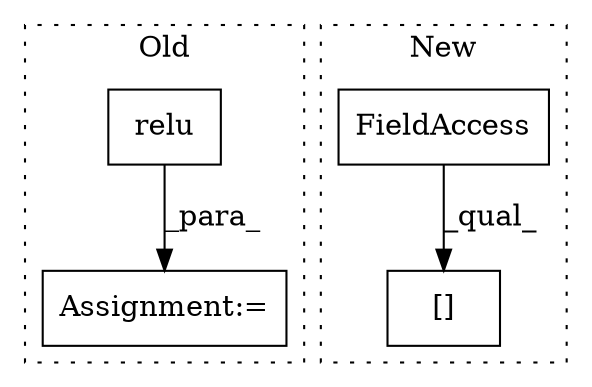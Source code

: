 digraph G {
subgraph cluster0 {
1 [label="relu" a="32" s="6877,6936" l="5,1" shape="box"];
3 [label="Assignment:=" a="7" s="6862" l="1" shape="box"];
label = "Old";
style="dotted";
}
subgraph cluster1 {
2 [label="[]" a="2" s="6938,6967" l="12,1" shape="box"];
4 [label="FieldAccess" a="22" s="6938" l="11" shape="box"];
label = "New";
style="dotted";
}
1 -> 3 [label="_para_"];
4 -> 2 [label="_qual_"];
}